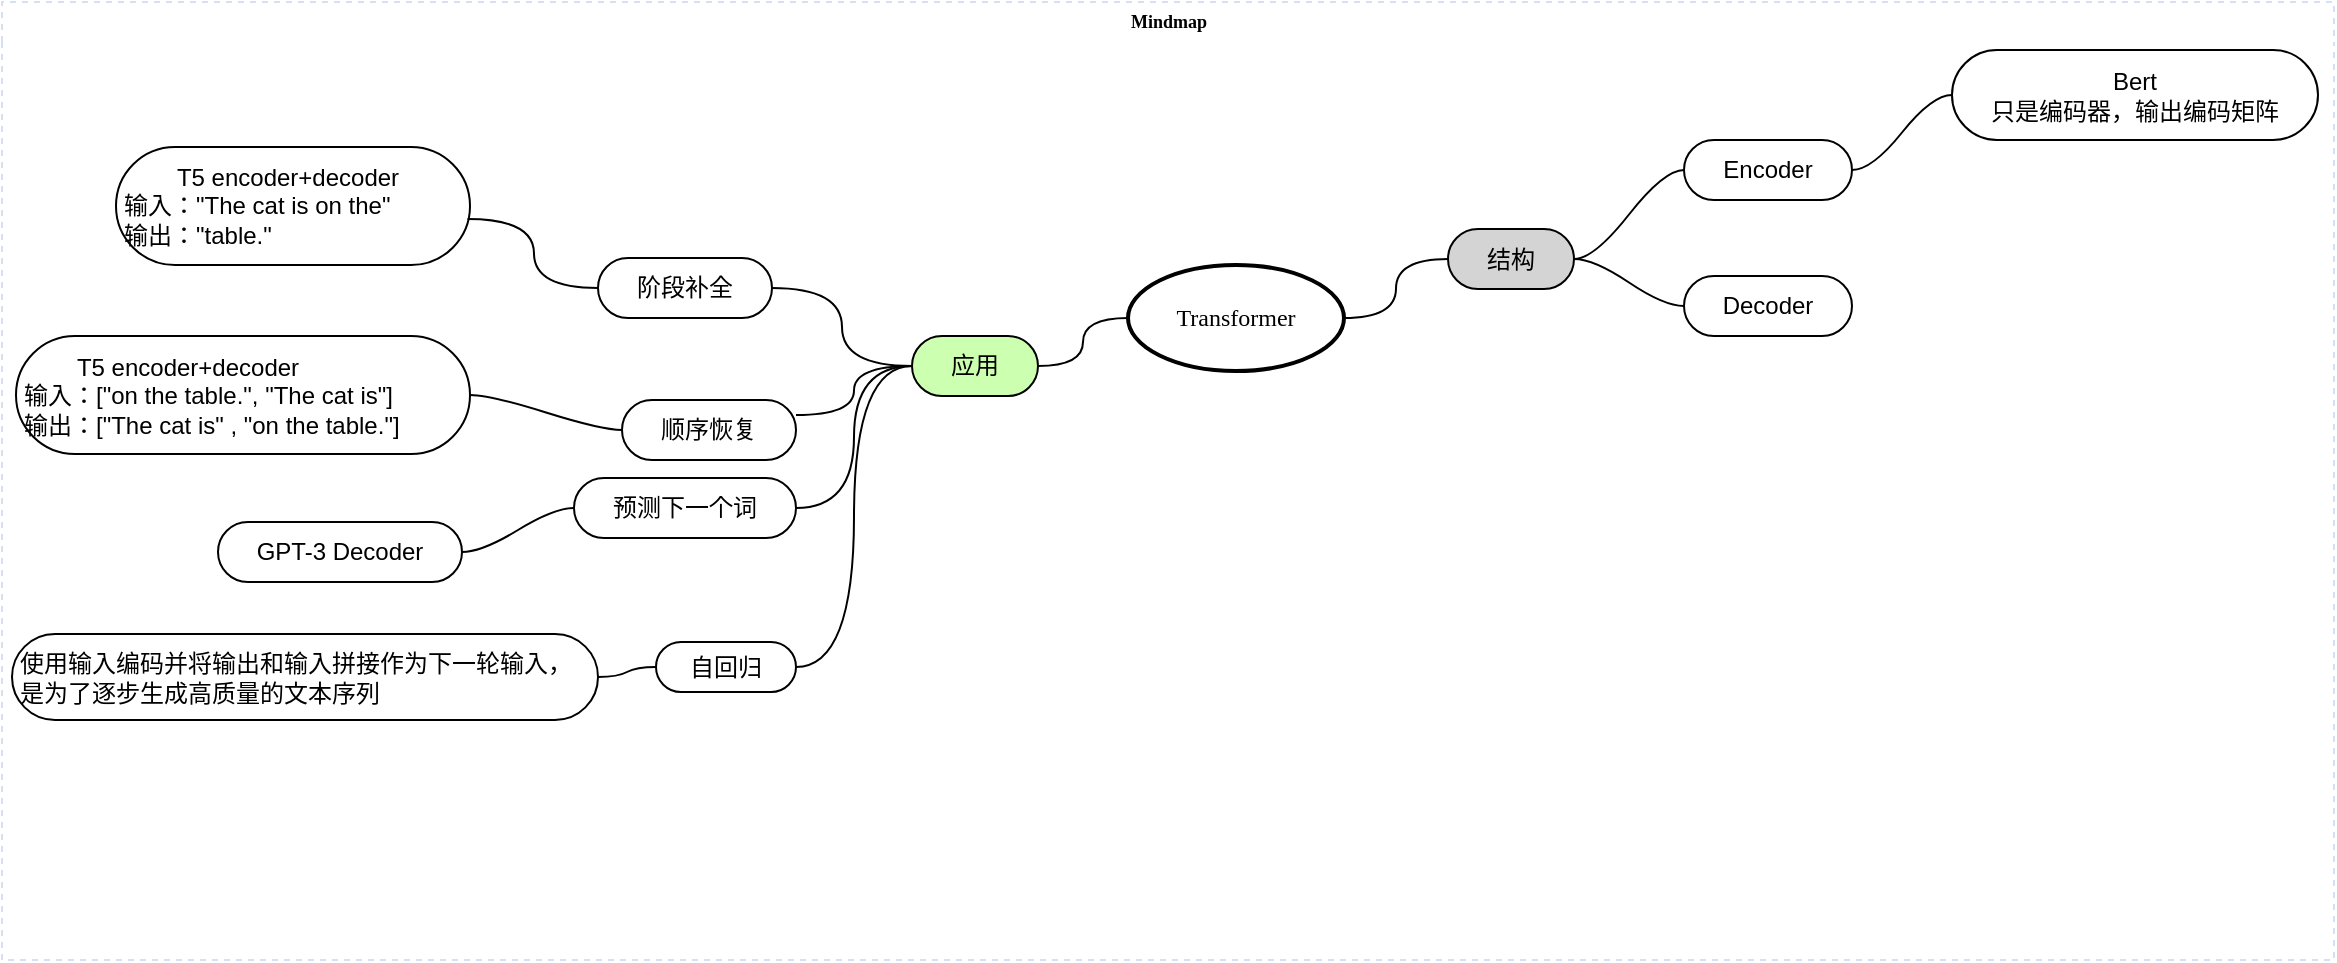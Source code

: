 <mxfile border="50" scale="3" compressed="false" locked="false" version="26.0.5">
  <diagram name="Blank" id="YmL12bMKpDGza6XwsDPr">
    <mxGraphModel dx="2161" dy="703" grid="0" gridSize="10" guides="1" tooltips="1" connect="1" arrows="1" fold="1" page="0" pageScale="1" pageWidth="827" pageHeight="1169" background="none" math="1" shadow="0">
      <root>
        <mxCell id="X5NqExCQtvZxIxQ7pmgY-0" />
        <mxCell id="1" parent="X5NqExCQtvZxIxQ7pmgY-0" />
        <mxCell id="Gr0Zq-AI6Quabplr0KPa-179" value="Mindmap" style="swimlane;html=1;startSize=20;horizontal=1;containerType=tree;labelBackgroundColor=none;strokeColor=#D4E1F5;strokeWidth=1;fillColor=none;fontFamily=Comic Sans MS;fontSize=9;swimlaneLine=0;dashed=1;collapsible=0;" parent="1" vertex="1">
          <mxGeometry x="-552" y="54" width="1166" height="479" as="geometry" />
        </mxCell>
        <mxCell id="Gr0Zq-AI6Quabplr0KPa-180" value="&lt;font face=&quot;Comic Sans MS&quot;&gt;Transformer&lt;/font&gt;" style="ellipse;whiteSpace=wrap;html=1;align=center;container=1;recursiveResize=0;treeFolding=1;strokeWidth=2;" parent="Gr0Zq-AI6Quabplr0KPa-179" vertex="1">
          <mxGeometry x="563" y="131.5" width="108" height="53" as="geometry" />
        </mxCell>
        <mxCell id="ft4Egp74w97PXZR5ruX3-3" value="Encoder" style="whiteSpace=wrap;html=1;rounded=1;arcSize=50;align=center;verticalAlign=middle;strokeWidth=1;autosize=1;spacing=4;treeFolding=1;treeMoving=1;newEdgeStyle={&quot;edgeStyle&quot;:&quot;entityRelationEdgeStyle&quot;,&quot;startArrow&quot;:&quot;none&quot;,&quot;endArrow&quot;:&quot;none&quot;,&quot;segment&quot;:10,&quot;curved&quot;:1,&quot;sourcePerimeterSpacing&quot;:0,&quot;targetPerimeterSpacing&quot;:0};" parent="Gr0Zq-AI6Quabplr0KPa-179" vertex="1">
          <mxGeometry x="841" y="69" width="84" height="30" as="geometry" />
        </mxCell>
        <mxCell id="ft4Egp74w97PXZR5ruX3-14" value="Decoder" style="whiteSpace=wrap;html=1;rounded=1;arcSize=50;align=center;verticalAlign=middle;strokeWidth=1;autosize=1;spacing=4;treeFolding=1;treeMoving=1;newEdgeStyle={&quot;edgeStyle&quot;:&quot;entityRelationEdgeStyle&quot;,&quot;startArrow&quot;:&quot;none&quot;,&quot;endArrow&quot;:&quot;none&quot;,&quot;segment&quot;:10,&quot;curved&quot;:1,&quot;sourcePerimeterSpacing&quot;:0,&quot;targetPerimeterSpacing&quot;:0};" parent="Gr0Zq-AI6Quabplr0KPa-179" vertex="1">
          <mxGeometry x="841" y="137" width="84" height="30" as="geometry" />
        </mxCell>
        <mxCell id="J5UMj2HyUjdVjFuxVJdH-1" value="" style="edgeStyle=entityRelationEdgeStyle;startArrow=none;endArrow=none;segment=10;curved=1;sourcePerimeterSpacing=0;targetPerimeterSpacing=0;rounded=0;exitX=1;exitY=0.5;exitDx=0;exitDy=0;" parent="Gr0Zq-AI6Quabplr0KPa-179" source="ft4Egp74w97PXZR5ruX3-3" target="J5UMj2HyUjdVjFuxVJdH-2" edge="1">
          <mxGeometry relative="1" as="geometry">
            <mxPoint x="835" y="250" as="sourcePoint" />
          </mxGeometry>
        </mxCell>
        <mxCell id="J5UMj2HyUjdVjFuxVJdH-2" value="Bert&lt;div&gt;只是编码器，输出编码矩阵&lt;/div&gt;" style="whiteSpace=wrap;html=1;rounded=1;arcSize=50;align=center;verticalAlign=middle;strokeWidth=1;autosize=1;spacing=4;treeFolding=1;treeMoving=1;newEdgeStyle={&quot;edgeStyle&quot;:&quot;entityRelationEdgeStyle&quot;,&quot;startArrow&quot;:&quot;none&quot;,&quot;endArrow&quot;:&quot;none&quot;,&quot;segment&quot;:10,&quot;curved&quot;:1,&quot;sourcePerimeterSpacing&quot;:0,&quot;targetPerimeterSpacing&quot;:0};" parent="Gr0Zq-AI6Quabplr0KPa-179" vertex="1">
          <mxGeometry x="975" y="24" width="183" height="45" as="geometry" />
        </mxCell>
        <mxCell id="ft4Egp74w97PXZR5ruX3-4" value="" style="edgeStyle=entityRelationEdgeStyle;startArrow=none;endArrow=none;segment=10;curved=1;sourcePerimeterSpacing=0;targetPerimeterSpacing=0;rounded=0;exitX=1;exitY=0.5;exitDx=0;exitDy=0;" parent="Gr0Zq-AI6Quabplr0KPa-179" source="zsPcGqsuuLTQTUiFcxpC-25" target="ft4Egp74w97PXZR5ruX3-3" edge="1">
          <mxGeometry relative="1" as="geometry">
            <mxPoint x="745.0" y="222.5" as="sourcePoint" />
            <Array as="points">
              <mxPoint x="789" y="217" />
            </Array>
          </mxGeometry>
        </mxCell>
        <mxCell id="ft4Egp74w97PXZR5ruX3-18" value="" style="edgeStyle=entityRelationEdgeStyle;startArrow=none;endArrow=none;segment=10;curved=1;sourcePerimeterSpacing=0;targetPerimeterSpacing=0;rounded=0;exitX=1;exitY=0.5;exitDx=0;exitDy=0;entryX=0;entryY=0.5;entryDx=0;entryDy=0;" parent="Gr0Zq-AI6Quabplr0KPa-179" source="zsPcGqsuuLTQTUiFcxpC-25" target="ft4Egp74w97PXZR5ruX3-14" edge="1">
          <mxGeometry relative="1" as="geometry">
            <mxPoint x="841" y="179" as="sourcePoint" />
            <mxPoint x="895" y="117" as="targetPoint" />
          </mxGeometry>
        </mxCell>
        <mxCell id="zsPcGqsuuLTQTUiFcxpC-10" value="" style="edgeStyle=orthogonalEdgeStyle;elbow=vertical;sourcePerimeterSpacing=0;targetPerimeterSpacing=0;startArrow=none;endArrow=none;rounded=0;curved=1;exitX=1;exitY=0.5;exitDx=0;exitDy=0;entryX=0;entryY=0.5;entryDx=0;entryDy=0;" edge="1" target="zsPcGqsuuLTQTUiFcxpC-25" parent="Gr0Zq-AI6Quabplr0KPa-179" source="Gr0Zq-AI6Quabplr0KPa-180">
          <mxGeometry relative="1" as="geometry">
            <mxPoint x="710.0" y="170.5" as="sourcePoint" />
          </mxGeometry>
        </mxCell>
        <mxCell id="zsPcGqsuuLTQTUiFcxpC-25" value="结构" style="whiteSpace=wrap;html=1;rounded=1;arcSize=50;align=center;verticalAlign=middle;strokeWidth=1;autosize=1;spacing=4;treeFolding=1;treeMoving=1;newEdgeStyle={&quot;edgeStyle&quot;:&quot;entityRelationEdgeStyle&quot;,&quot;startArrow&quot;:&quot;none&quot;,&quot;endArrow&quot;:&quot;none&quot;,&quot;segment&quot;:10,&quot;curved&quot;:1,&quot;sourcePerimeterSpacing&quot;:0,&quot;targetPerimeterSpacing&quot;:0};fillColor=#D4D4D4;" vertex="1" parent="Gr0Zq-AI6Quabplr0KPa-179">
          <mxGeometry x="723" y="113.5" width="63" height="30" as="geometry" />
        </mxCell>
        <mxCell id="zsPcGqsuuLTQTUiFcxpC-26" value="应用" style="whiteSpace=wrap;html=1;rounded=1;arcSize=50;align=center;verticalAlign=middle;strokeWidth=1;autosize=1;spacing=4;treeFolding=1;treeMoving=1;newEdgeStyle={&quot;edgeStyle&quot;:&quot;entityRelationEdgeStyle&quot;,&quot;startArrow&quot;:&quot;none&quot;,&quot;endArrow&quot;:&quot;none&quot;,&quot;segment&quot;:10,&quot;curved&quot;:1,&quot;sourcePerimeterSpacing&quot;:0,&quot;targetPerimeterSpacing&quot;:0};fillColor=#CCFFAF;" vertex="1" parent="Gr0Zq-AI6Quabplr0KPa-179">
          <mxGeometry x="455" y="167" width="63" height="30" as="geometry" />
        </mxCell>
        <mxCell id="zsPcGqsuuLTQTUiFcxpC-28" value="" style="edgeStyle=orthogonalEdgeStyle;elbow=vertical;sourcePerimeterSpacing=0;targetPerimeterSpacing=0;startArrow=none;endArrow=none;rounded=0;curved=1;exitX=0;exitY=0.5;exitDx=0;exitDy=0;entryX=1;entryY=0.5;entryDx=0;entryDy=0;" edge="1" parent="Gr0Zq-AI6Quabplr0KPa-179" source="Gr0Zq-AI6Quabplr0KPa-180" target="zsPcGqsuuLTQTUiFcxpC-26">
          <mxGeometry relative="1" as="geometry">
            <mxPoint x="563" y="206.5" as="sourcePoint" />
            <mxPoint x="630" y="164.5" as="targetPoint" />
          </mxGeometry>
        </mxCell>
        <mxCell id="zsPcGqsuuLTQTUiFcxpC-29" value="" style="edgeStyle=orthogonalEdgeStyle;elbow=vertical;sourcePerimeterSpacing=0;targetPerimeterSpacing=0;startArrow=none;endArrow=none;rounded=0;curved=1;exitX=0;exitY=0.5;exitDx=0;exitDy=0;entryX=1;entryY=0.5;entryDx=0;entryDy=0;" edge="1" target="zsPcGqsuuLTQTUiFcxpC-30" source="zsPcGqsuuLTQTUiFcxpC-26" parent="Gr0Zq-AI6Quabplr0KPa-179">
          <mxGeometry relative="1" as="geometry">
            <mxPoint x="554" y="263.5" as="sourcePoint" />
            <mxPoint x="631" y="231.5" as="targetPoint" />
          </mxGeometry>
        </mxCell>
        <mxCell id="zsPcGqsuuLTQTUiFcxpC-30" value="阶段补全" style="whiteSpace=wrap;html=1;rounded=1;arcSize=50;align=center;verticalAlign=middle;strokeWidth=1;autosize=1;spacing=4;treeFolding=1;treeMoving=1;newEdgeStyle={&quot;edgeStyle&quot;:&quot;entityRelationEdgeStyle&quot;,&quot;startArrow&quot;:&quot;none&quot;,&quot;endArrow&quot;:&quot;none&quot;,&quot;segment&quot;:10,&quot;curved&quot;:1,&quot;sourcePerimeterSpacing&quot;:0,&quot;targetPerimeterSpacing&quot;:0};fillColor=#FFFFFF;" vertex="1" parent="Gr0Zq-AI6Quabplr0KPa-179">
          <mxGeometry x="298" y="128" width="87" height="30" as="geometry" />
        </mxCell>
        <mxCell id="zsPcGqsuuLTQTUiFcxpC-36" style="edgeStyle=entityRelationEdgeStyle;rounded=0;orthogonalLoop=1;jettySize=auto;html=1;startArrow=none;endArrow=none;segment=10;curved=1;sourcePerimeterSpacing=0;targetPerimeterSpacing=0;entryX=1;entryY=0.5;entryDx=0;entryDy=0;exitX=0;exitY=0.5;exitDx=0;exitDy=0;" edge="1" parent="Gr0Zq-AI6Quabplr0KPa-179" source="zsPcGqsuuLTQTUiFcxpC-33" target="zsPcGqsuuLTQTUiFcxpC-35">
          <mxGeometry relative="1" as="geometry">
            <mxPoint x="304" y="319" as="sourcePoint" />
            <mxPoint x="253" y="196.5" as="targetPoint" />
          </mxGeometry>
        </mxCell>
        <mxCell id="zsPcGqsuuLTQTUiFcxpC-33" value="顺序恢复" style="whiteSpace=wrap;html=1;rounded=1;arcSize=50;align=center;verticalAlign=middle;strokeWidth=1;autosize=1;spacing=4;treeFolding=1;treeMoving=1;newEdgeStyle={&quot;edgeStyle&quot;:&quot;entityRelationEdgeStyle&quot;,&quot;startArrow&quot;:&quot;none&quot;,&quot;endArrow&quot;:&quot;none&quot;,&quot;segment&quot;:10,&quot;curved&quot;:1,&quot;sourcePerimeterSpacing&quot;:0,&quot;targetPerimeterSpacing&quot;:0};fillColor=#FFFFFF;" vertex="1" parent="Gr0Zq-AI6Quabplr0KPa-179">
          <mxGeometry x="310" y="199" width="87" height="30" as="geometry" />
        </mxCell>
        <mxCell id="zsPcGqsuuLTQTUiFcxpC-34" value="" style="edgeStyle=orthogonalEdgeStyle;elbow=vertical;sourcePerimeterSpacing=0;targetPerimeterSpacing=0;startArrow=none;endArrow=none;rounded=0;curved=1;exitX=0;exitY=0.5;exitDx=0;exitDy=0;entryX=1;entryY=0.25;entryDx=0;entryDy=0;" edge="1" parent="Gr0Zq-AI6Quabplr0KPa-179" source="zsPcGqsuuLTQTUiFcxpC-26" target="zsPcGqsuuLTQTUiFcxpC-33">
          <mxGeometry relative="1" as="geometry">
            <mxPoint x="693" y="248.5" as="sourcePoint" />
            <mxPoint x="748" y="232.5" as="targetPoint" />
          </mxGeometry>
        </mxCell>
        <mxCell id="zsPcGqsuuLTQTUiFcxpC-35" value="&lt;div&gt;&amp;nbsp; &amp;nbsp; &amp;nbsp; &amp;nbsp; T5&amp;nbsp;&lt;span style=&quot;background-color: transparent; color: light-dark(rgb(0, 0, 0), rgb(255, 255, 255));&quot;&gt;encoder+decoder&lt;/span&gt;&lt;/div&gt;输入：[&quot;on the table.&quot;, &quot;The cat is&quot;]&lt;div&gt;输出：[&quot;The cat is&quot; , &quot;on the table.&quot;]&lt;/div&gt;" style="whiteSpace=wrap;html=1;rounded=1;arcSize=50;align=center;verticalAlign=middle;strokeWidth=1;autosize=1;spacing=4;treeFolding=1;treeMoving=1;newEdgeStyle={&quot;edgeStyle&quot;:&quot;entityRelationEdgeStyle&quot;,&quot;startArrow&quot;:&quot;none&quot;,&quot;endArrow&quot;:&quot;none&quot;,&quot;segment&quot;:10,&quot;curved&quot;:1,&quot;sourcePerimeterSpacing&quot;:0,&quot;targetPerimeterSpacing&quot;:0};fillColor=#FFFFFF;align=left;" vertex="1" parent="Gr0Zq-AI6Quabplr0KPa-179">
          <mxGeometry x="7" y="167" width="227" height="59" as="geometry" />
        </mxCell>
        <mxCell id="zsPcGqsuuLTQTUiFcxpC-40" value="预测下一个词" style="whiteSpace=wrap;html=1;rounded=1;arcSize=50;align=center;verticalAlign=middle;strokeWidth=1;autosize=1;spacing=4;treeFolding=1;treeMoving=1;newEdgeStyle={&quot;edgeStyle&quot;:&quot;entityRelationEdgeStyle&quot;,&quot;startArrow&quot;:&quot;none&quot;,&quot;endArrow&quot;:&quot;none&quot;,&quot;segment&quot;:10,&quot;curved&quot;:1,&quot;sourcePerimeterSpacing&quot;:0,&quot;targetPerimeterSpacing&quot;:0};fillColor=#FFFFFF;" vertex="1" parent="Gr0Zq-AI6Quabplr0KPa-179">
          <mxGeometry x="286" y="238" width="111" height="30" as="geometry" />
        </mxCell>
        <mxCell id="zsPcGqsuuLTQTUiFcxpC-41" value="" style="edgeStyle=orthogonalEdgeStyle;elbow=vertical;sourcePerimeterSpacing=0;targetPerimeterSpacing=0;startArrow=none;endArrow=none;rounded=0;curved=1;exitX=0;exitY=0.5;exitDx=0;exitDy=0;entryX=1;entryY=0.5;entryDx=0;entryDy=0;" edge="1" parent="Gr0Zq-AI6Quabplr0KPa-179" source="zsPcGqsuuLTQTUiFcxpC-26" target="zsPcGqsuuLTQTUiFcxpC-40">
          <mxGeometry relative="1" as="geometry">
            <mxPoint x="693" y="248.5" as="sourcePoint" />
            <mxPoint x="748" y="286.5" as="targetPoint" />
          </mxGeometry>
        </mxCell>
        <mxCell id="zsPcGqsuuLTQTUiFcxpC-42" value="GPT-3 Decoder" style="whiteSpace=wrap;html=1;rounded=1;arcSize=50;align=center;verticalAlign=middle;strokeWidth=1;autosize=1;spacing=4;treeFolding=1;treeMoving=1;newEdgeStyle={&quot;edgeStyle&quot;:&quot;entityRelationEdgeStyle&quot;,&quot;startArrow&quot;:&quot;none&quot;,&quot;endArrow&quot;:&quot;none&quot;,&quot;segment&quot;:10,&quot;curved&quot;:1,&quot;sourcePerimeterSpacing&quot;:0,&quot;targetPerimeterSpacing&quot;:0};fillColor=#FFFFFF;" vertex="1" parent="Gr0Zq-AI6Quabplr0KPa-179">
          <mxGeometry x="108" y="260" width="122" height="30" as="geometry" />
        </mxCell>
        <mxCell id="zsPcGqsuuLTQTUiFcxpC-43" style="edgeStyle=entityRelationEdgeStyle;rounded=0;orthogonalLoop=1;jettySize=auto;html=1;startArrow=none;endArrow=none;segment=10;curved=1;sourcePerimeterSpacing=0;targetPerimeterSpacing=0;entryX=1;entryY=0.5;entryDx=0;entryDy=0;exitX=0;exitY=0.5;exitDx=0;exitDy=0;" edge="1" parent="Gr0Zq-AI6Quabplr0KPa-179" source="zsPcGqsuuLTQTUiFcxpC-40" target="zsPcGqsuuLTQTUiFcxpC-42">
          <mxGeometry relative="1" as="geometry">
            <mxPoint x="835" y="286.5" as="sourcePoint" />
            <mxPoint x="885" y="296.5" as="targetPoint" />
          </mxGeometry>
        </mxCell>
        <mxCell id="zsPcGqsuuLTQTUiFcxpC-44" value="自回归" style="whiteSpace=wrap;html=1;rounded=1;arcSize=50;align=center;verticalAlign=middle;strokeWidth=1;autosize=1;spacing=4;treeFolding=1;treeMoving=1;newEdgeStyle={&quot;edgeStyle&quot;:&quot;entityRelationEdgeStyle&quot;,&quot;startArrow&quot;:&quot;none&quot;,&quot;endArrow&quot;:&quot;none&quot;,&quot;segment&quot;:10,&quot;curved&quot;:1,&quot;sourcePerimeterSpacing&quot;:0,&quot;targetPerimeterSpacing&quot;:0};fillColor=#FFFFFF;" vertex="1" parent="Gr0Zq-AI6Quabplr0KPa-179">
          <mxGeometry x="327" y="320" width="70" height="25" as="geometry" />
        </mxCell>
        <mxCell id="zsPcGqsuuLTQTUiFcxpC-32" value="&lt;div&gt;&amp;nbsp; &amp;nbsp; &amp;nbsp; &amp;nbsp; T5 encoder+decoder&lt;/div&gt;输入：&quot;The cat is on the&quot;&lt;div&gt;输出：&quot;table.&quot;&lt;/div&gt;" style="whiteSpace=wrap;html=1;rounded=1;arcSize=50;align=center;verticalAlign=middle;strokeWidth=1;autosize=1;spacing=4;treeFolding=1;treeMoving=1;newEdgeStyle={&quot;edgeStyle&quot;:&quot;entityRelationEdgeStyle&quot;,&quot;startArrow&quot;:&quot;none&quot;,&quot;endArrow&quot;:&quot;none&quot;,&quot;segment&quot;:10,&quot;curved&quot;:1,&quot;sourcePerimeterSpacing&quot;:0,&quot;targetPerimeterSpacing&quot;:0};fillColor=#FFFFFF;align=left;" vertex="1" parent="Gr0Zq-AI6Quabplr0KPa-179">
          <mxGeometry x="57" y="72.5" width="177" height="59" as="geometry" />
        </mxCell>
        <mxCell id="zsPcGqsuuLTQTUiFcxpC-31" value="" style="edgeStyle=orthogonalEdgeStyle;elbow=vertical;sourcePerimeterSpacing=0;targetPerimeterSpacing=0;startArrow=none;endArrow=none;rounded=0;curved=1;exitX=0;exitY=0.5;exitDx=0;exitDy=0;entryX=0.993;entryY=0.61;entryDx=0;entryDy=0;entryPerimeter=0;" edge="1" target="zsPcGqsuuLTQTUiFcxpC-32" source="zsPcGqsuuLTQTUiFcxpC-30" parent="Gr0Zq-AI6Quabplr0KPa-179">
          <mxGeometry relative="1" as="geometry">
            <mxPoint x="908" y="350.5" as="sourcePoint" />
            <mxPoint x="856" y="343.5" as="targetPoint" />
          </mxGeometry>
        </mxCell>
        <mxCell id="zsPcGqsuuLTQTUiFcxpC-46" style="edgeStyle=entityRelationEdgeStyle;rounded=0;orthogonalLoop=1;jettySize=auto;html=1;startArrow=none;endArrow=none;segment=10;curved=1;sourcePerimeterSpacing=0;targetPerimeterSpacing=0;entryX=1;entryY=0.5;entryDx=0;entryDy=0;exitX=0;exitY=0.5;exitDx=0;exitDy=0;" edge="1" target="zsPcGqsuuLTQTUiFcxpC-47" source="zsPcGqsuuLTQTUiFcxpC-44" parent="Gr0Zq-AI6Quabplr0KPa-179">
          <mxGeometry relative="1" as="geometry">
            <mxPoint x="-258" y="321" as="sourcePoint" />
            <mxPoint x="341" y="342.5" as="targetPoint" />
          </mxGeometry>
        </mxCell>
        <mxCell id="zsPcGqsuuLTQTUiFcxpC-47" value="使用输入编码并将输出和输入拼接作为下一轮输入，&lt;div&gt;是为了逐步生成高质量的文本序列&lt;/div&gt;" style="whiteSpace=wrap;html=1;rounded=1;arcSize=50;align=center;verticalAlign=middle;strokeWidth=1;autosize=1;spacing=4;treeFolding=1;treeMoving=1;newEdgeStyle={&quot;edgeStyle&quot;:&quot;entityRelationEdgeStyle&quot;,&quot;startArrow&quot;:&quot;none&quot;,&quot;endArrow&quot;:&quot;none&quot;,&quot;segment&quot;:10,&quot;curved&quot;:1,&quot;sourcePerimeterSpacing&quot;:0,&quot;targetPerimeterSpacing&quot;:0};fillColor=#FFFFFF;align=left;" vertex="1" parent="Gr0Zq-AI6Quabplr0KPa-179">
          <mxGeometry x="5" y="316" width="293" height="43" as="geometry" />
        </mxCell>
        <mxCell id="zsPcGqsuuLTQTUiFcxpC-48" value="" style="edgeStyle=orthogonalEdgeStyle;elbow=vertical;sourcePerimeterSpacing=0;targetPerimeterSpacing=0;startArrow=none;endArrow=none;rounded=0;curved=1;exitX=0;exitY=0.5;exitDx=0;exitDy=0;entryX=1;entryY=0.5;entryDx=0;entryDy=0;" edge="1" parent="Gr0Zq-AI6Quabplr0KPa-179" source="zsPcGqsuuLTQTUiFcxpC-26" target="zsPcGqsuuLTQTUiFcxpC-44">
          <mxGeometry relative="1" as="geometry">
            <mxPoint x="465" y="192" as="sourcePoint" />
            <mxPoint x="407" y="285" as="targetPoint" />
          </mxGeometry>
        </mxCell>
      </root>
    </mxGraphModel>
  </diagram>
</mxfile>
